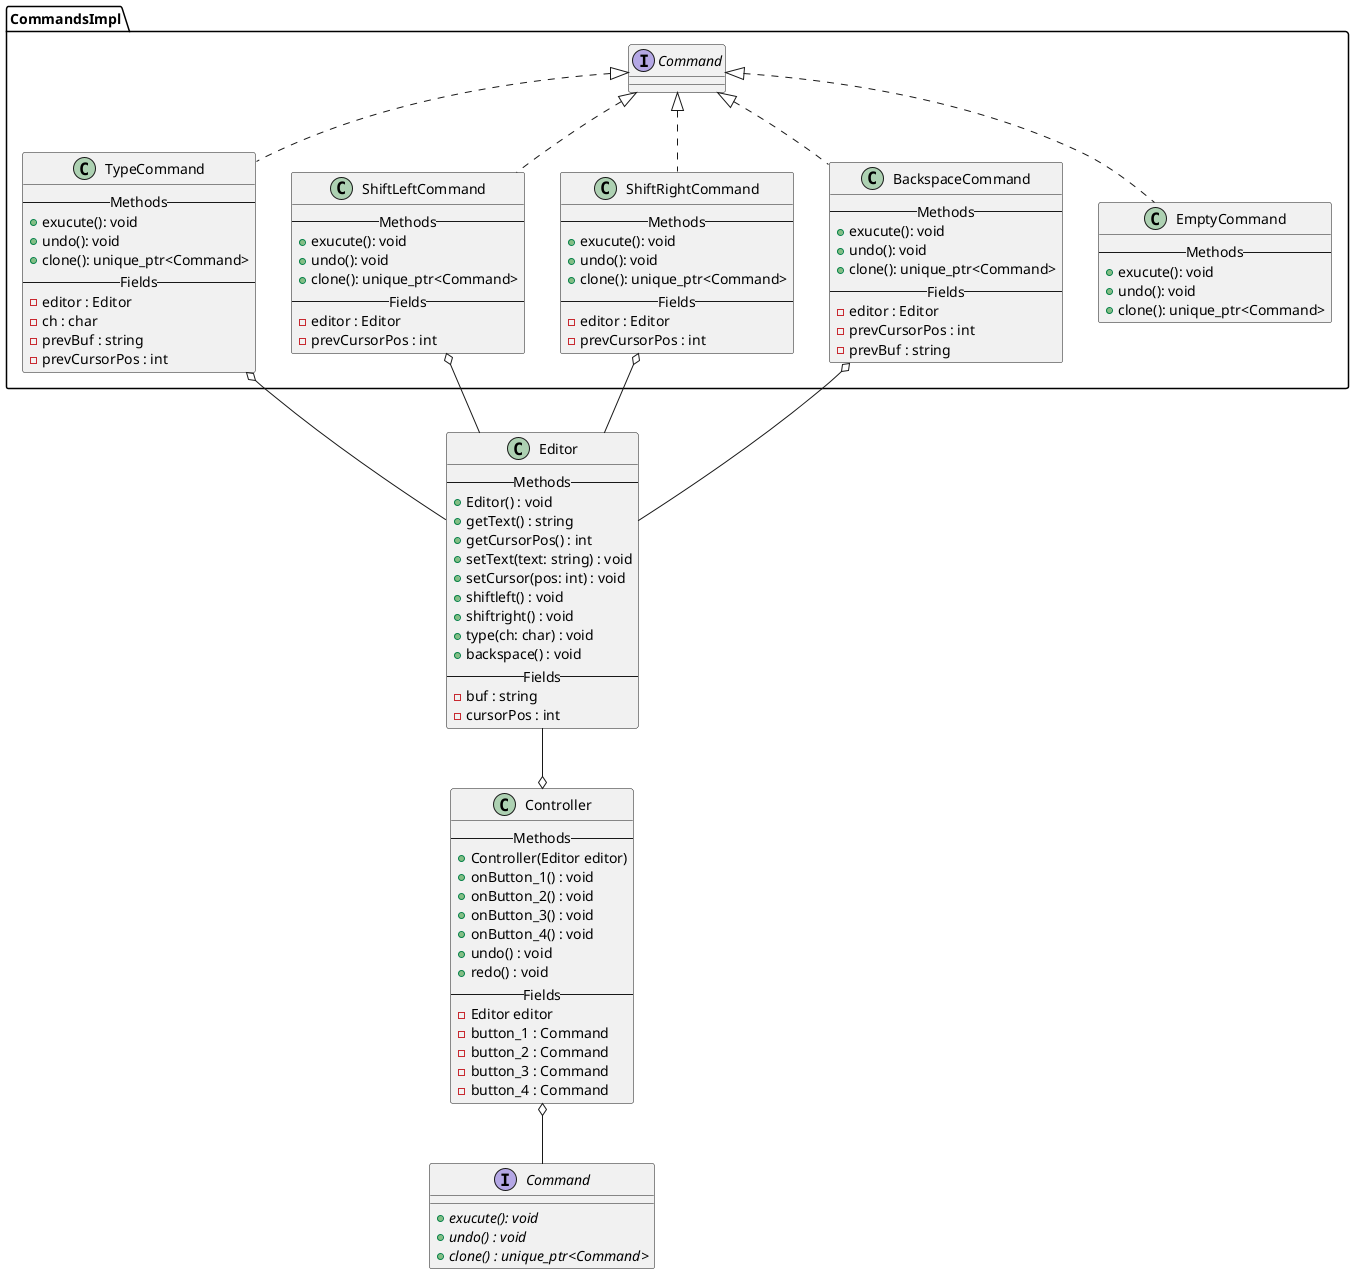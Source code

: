 @startuml Command


    interface Command{
    + {abstract}exucute(): void
    + {abstract}undo() : void
    + {abstract}clone() : unique_ptr<Command>
}

package CommandsImpl{
class TypeCommand implements Command{
    --Methods--
    + exucute(): void
    + undo(): void
    + clone(): unique_ptr<Command>
    --Fields--
    - editor : Editor
    - ch : char
    - prevBuf : string
    - prevCursorPos : int
}

class ShiftLeftCommand implements Command{
    --Methods--
    + exucute(): void
    + undo(): void
    + clone(): unique_ptr<Command>
    --Fields--
    - editor : Editor
    - prevCursorPos : int
}

class ShiftRightCommand implements Command{
    --Methods--
    + exucute(): void
    + undo(): void
    + clone(): unique_ptr<Command>
    --Fields--
    - editor : Editor
    - prevCursorPos : int
}

class BackspaceCommand implements Command{
    --Methods--
    + exucute(): void
    + undo(): void
    + clone(): unique_ptr<Command>
    --Fields--
    - editor : Editor
    - prevCursorPos : int
    - prevBuf : string
}

class EmptyCommand implements Command{
    --Methods--
    + exucute(): void
    + undo(): void
    + clone(): unique_ptr<Command>
}
}

class Editor{
    --Methods--
    + Editor() : void
    + getText() : string
    + getCursorPos() : int
    + setText(text: string) : void
    + setCursor(pos: int) : void
    + shiftleft() : void
    + shiftright() : void
    + type(ch: char) : void
    + backspace() : void
    --Fields--
    - buf : string
    - cursorPos : int
}



class Controller{
    --Methods--
    + Controller(Editor editor)
    + onButton_1() : void
    + onButton_2() : void
    + onButton_3() : void
    + onButton_4() : void
    + undo() : void
    + redo() : void
    --Fields--
    - Editor editor
    - button_1 : Command
    - button_2 : Command
    - button_3 : Command
    - button_4 : Command
}

Editor --o Controller
Controller o-- Command

TypeCommand o-- Editor
ShiftLeftCommand o-- Editor
ShiftRightCommand o-- Editor
BackspaceCommand o-- Editor


@enduml